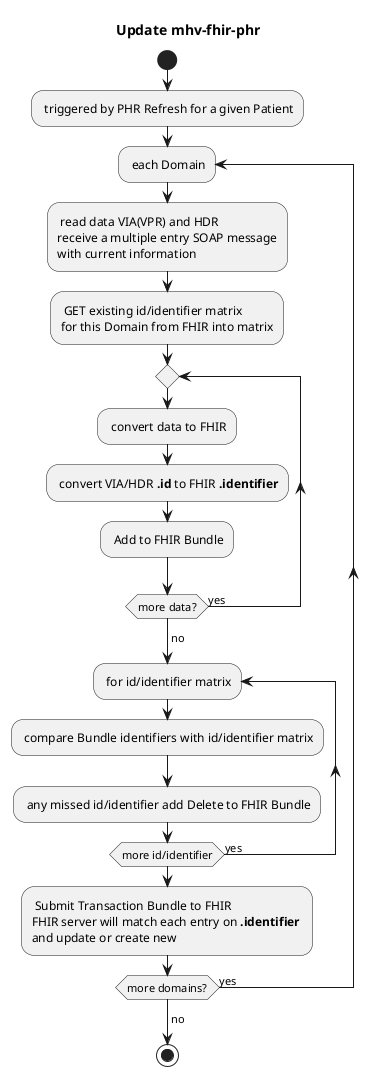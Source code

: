 @startuml
title Update mhv-fhir-phr


start
: triggered by PHR Refresh for a given Patient;

repeat : each Domain;

: read data VIA(VPR) and HDR
receive a multiple entry SOAP message
with current information;


  : GET existing id/identifier matrix
  for this Domain from FHIR into matrix;
  repeat
    : convert data to FHIR;
    : convert VIA/HDR **.id** to FHIR **.identifier**;
    : Add to FHIR Bundle;
  repeat while (more data?) is (yes)
  ->no;
  repeat : for id/identifier matrix
    : compare Bundle identifiers with id/identifier matrix;
    : any missed id/identifier add Delete to FHIR Bundle;
  repeat while (more id/identifier) is (yes)
  : Submit Transaction Bundle to FHIR
  FHIR server will match each entry on **.identifier** 
  and update or create new;

repeat while (more domains?) is (yes)
->no;


stop

@enduml
